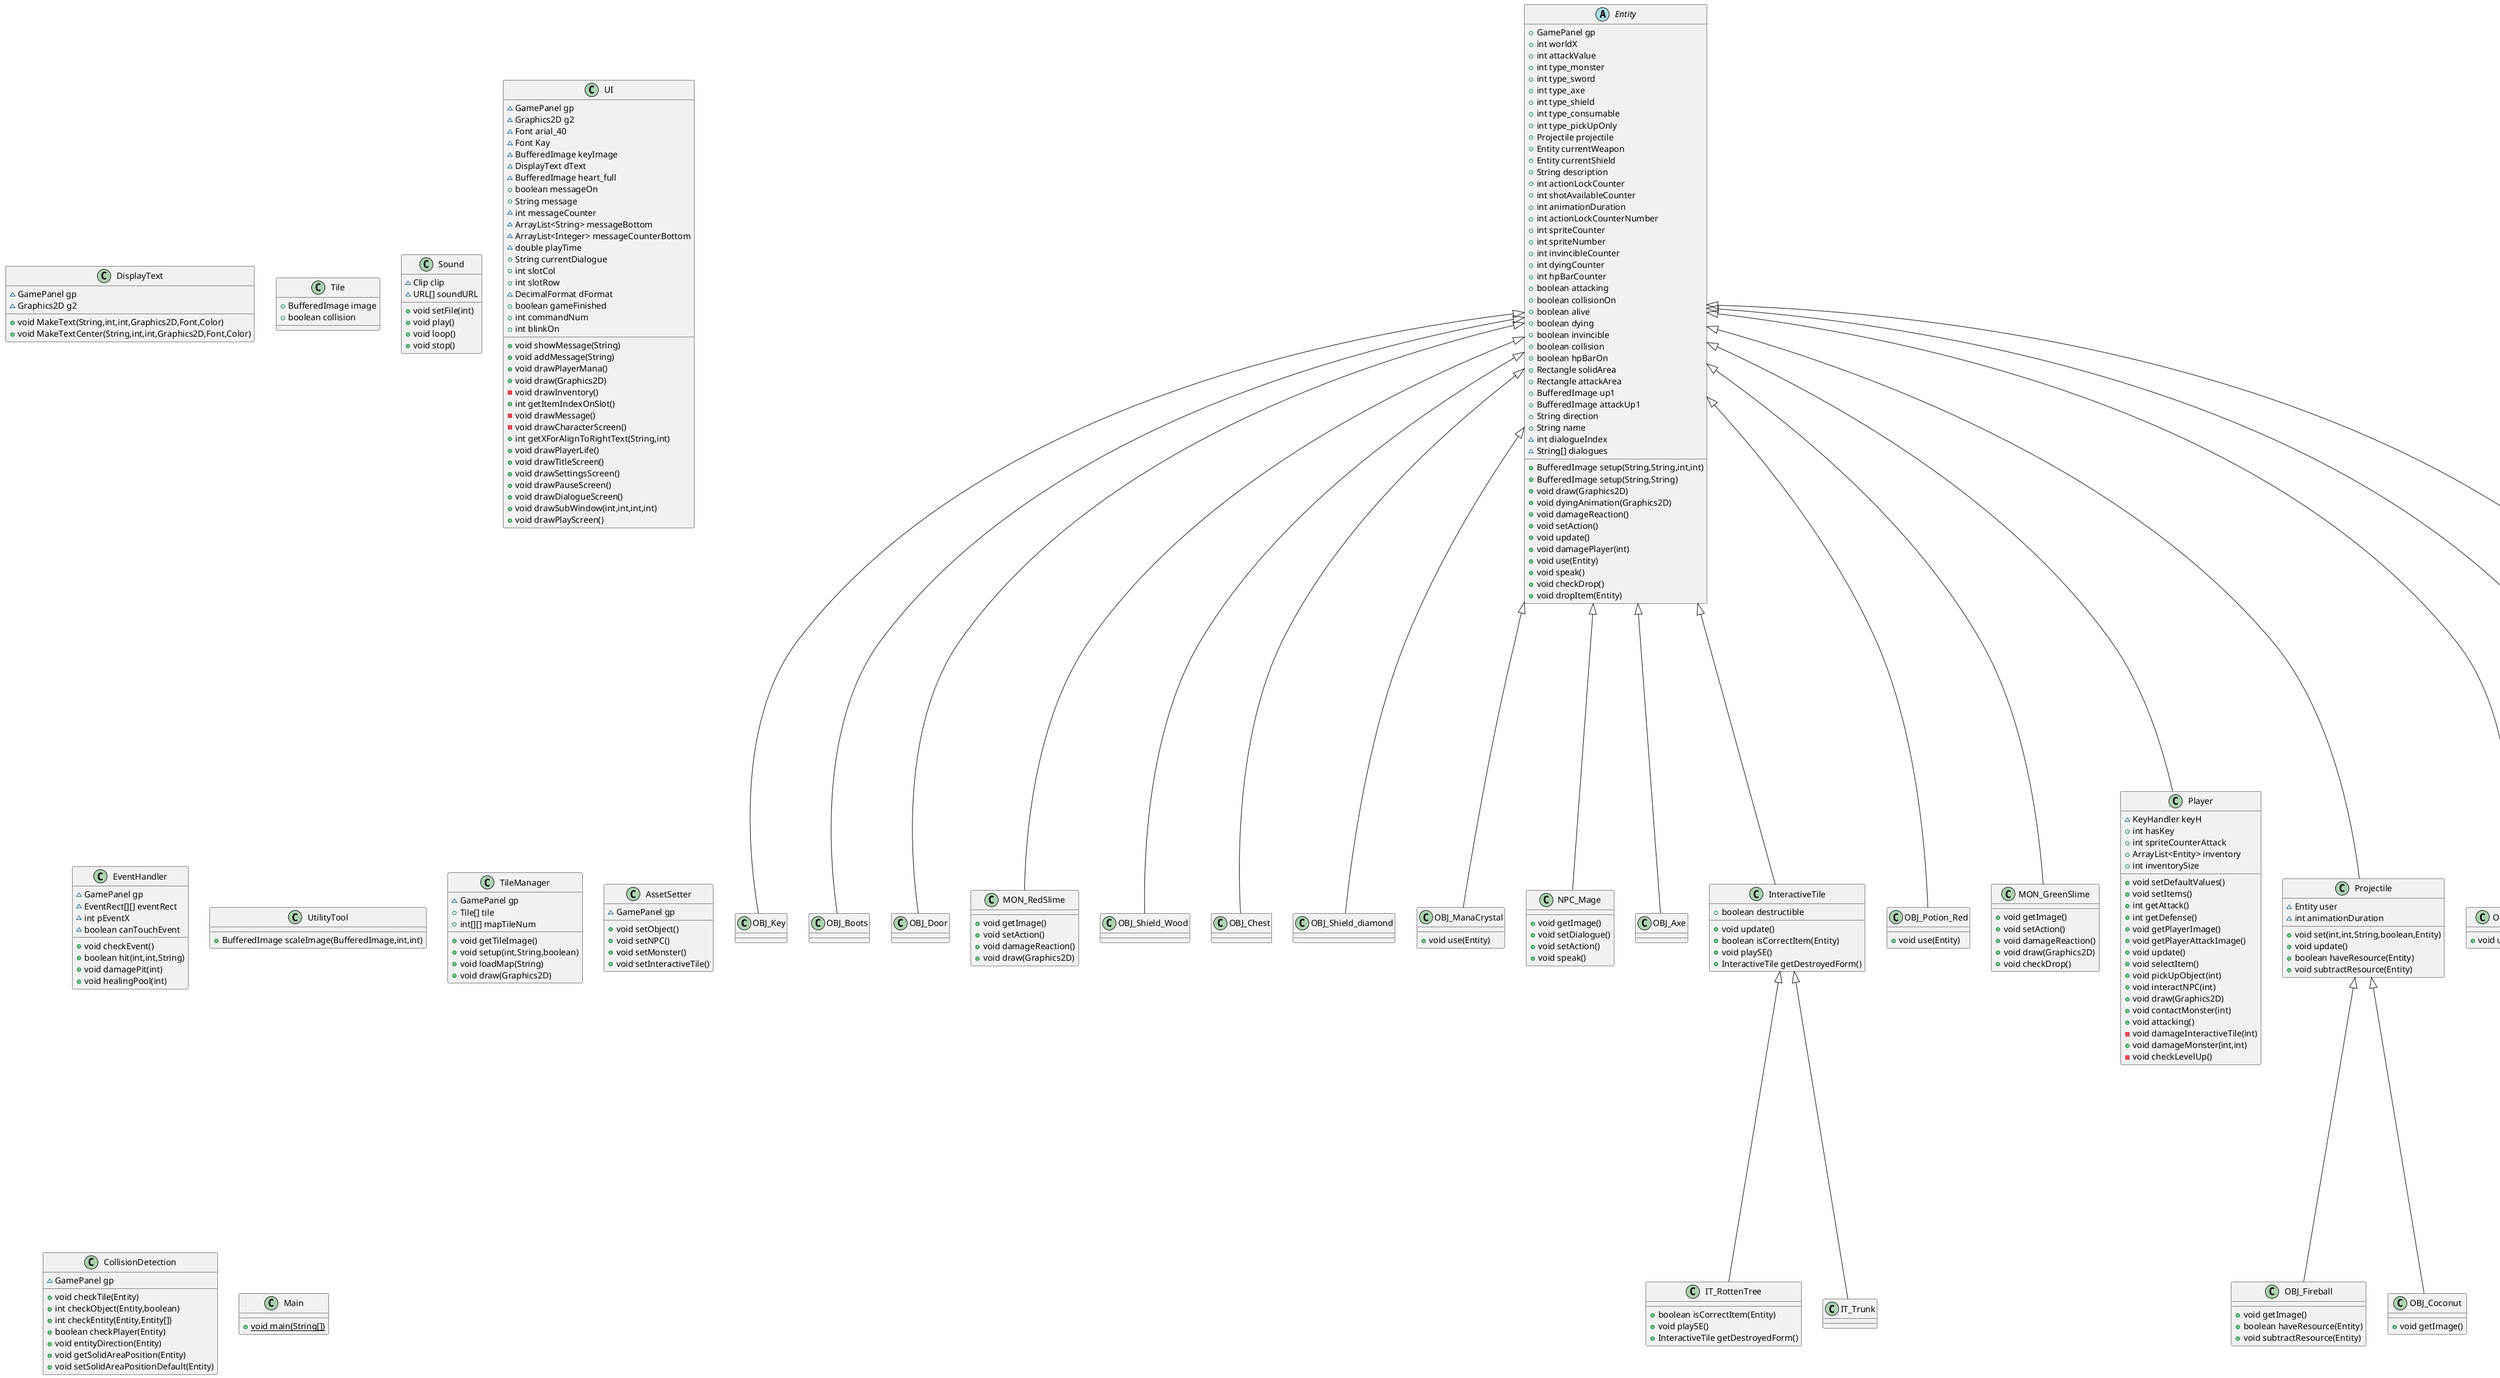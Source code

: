 @startuml
class OBJ_Key {
}
abstract class Entity {
+ GamePanel gp
+ int worldX
+ int attackValue
+ int type_monster
+ int type_sword
+ int type_axe
+ int type_shield
+ int type_consumable
+ int type_pickUpOnly
+ Projectile projectile
+ Entity currentWeapon
+ Entity currentShield
+ String description
+ int actionLockCounter
+ int shotAvailableCounter
+ int animationDuration
+ int actionLockCounterNumber
+ int spriteCounter
+ int spriteNumber
+ int invincibleCounter
+ int dyingCounter
+ int hpBarCounter
+ boolean attacking
+ boolean collisionOn
+ boolean alive
+ boolean dying
+ boolean invincible
+ boolean collision
+ boolean hpBarOn
+ Rectangle solidArea
+ Rectangle attackArea
+ BufferedImage up1
+ BufferedImage attackUp1
+ String direction
+ String name
~ int dialogueIndex
~ String[] dialogues
+ BufferedImage setup(String,String,int,int)
+ BufferedImage setup(String,String)
+ void draw(Graphics2D)
+ void dyingAnimation(Graphics2D)
+ void damageReaction()
+ void setAction()
+ void update()
+ void damagePlayer(int)
+ void use(Entity)
+ void speak()
+ void checkDrop()
+ void dropItem(Entity)
}
class DisplayText {
~ GamePanel gp
~ Graphics2D g2
+ void MakeText(String,int,int,Graphics2D,Font,Color)
+ void MakeTextCenter(String,int,int,Graphics2D,Font,Color)
}
class OBJ_Boots {
}
class OBJ_Door {
}
class OBJ_Fireball {
+ void getImage()
+ boolean haveResource(Entity)
+ void subtractResource(Entity)
}
class Tile {
+ BufferedImage image
+ boolean collision
}
class Sound {
~ Clip clip
~ URL[] soundURL
+ void setFile(int)
+ void play()
+ void loop()
+ void stop()
}
class UI {
~ GamePanel gp
~ Graphics2D g2
~ Font arial_40
~ Font Kay
~ BufferedImage keyImage
~ DisplayText dText
~ BufferedImage heart_full
+ boolean messageOn
+ String message
~ int messageCounter
~ ArrayList<String> messageBottom
~ ArrayList<Integer> messageCounterBottom
~ double playTime
+ String currentDialogue
+ int slotCol
+ int slotRow
~ DecimalFormat dFormat
+ boolean gameFinished
+ int commandNum
+ int blinkOn
+ void showMessage(String)
+ void addMessage(String)
+ void drawPlayerMana()
+ void draw(Graphics2D)
- void drawInventory()
+ int getItemIndexOnSlot()
- void drawMessage()
- void drawCharacterScreen()
+ int getXForAlignToRightText(String,int)
+ void drawPlayerLife()
+ void drawTitleScreen()
+ void drawSettingsScreen()
+ void drawPauseScreen()
+ void drawDialogueScreen()
+ void drawSubWindow(int,int,int,int)
+ void drawPlayScreen()
}
class EventHandler {
~ GamePanel gp
~ EventRect[][] eventRect
~ int pEventX
~ boolean canTouchEvent
+ void checkEvent()
+ boolean hit(int,int,String)
+ void damagePit(int)
+ void healingPool(int)
}
class MON_RedSlime {
+ void getImage()
+ void setAction()
+ void damageReaction()
+ void draw(Graphics2D)
}
class OBJ_Shield_Wood {
}
class OBJ_Chest {
}
class IT_RottenTree {
+ boolean isCorrectItem(Entity)
+ void playSE()
+ InteractiveTile getDestroyedForm()
}
class OBJ_Shield_diamond {
}
class UtilityTool {
+ BufferedImage scaleImage(BufferedImage,int,int)
}
class OBJ_ManaCrystal {
+ void use(Entity)
}
class NPC_Mage {
+ void getImage()
+ void setDialogue()
+ void setAction()
+ void speak()
}
class OBJ_Axe {
}
class InteractiveTile {
+ boolean destructible
+ void update()
+ boolean isCorrectItem(Entity)
+ void playSE()
+ InteractiveTile getDestroyedForm()
}
class TileManager {
~ GamePanel gp
+ Tile[] tile
+ int[][] mapTileNum
+ void getTileImage()
+ void setup(int,String,boolean)
+ void loadMap(String)
+ void draw(Graphics2D)
}
class OBJ_Potion_Red {
+ void use(Entity)
}
class OBJ_Coconut {
+ void getImage()
}
class AssetSetter {
~ GamePanel gp
+ void setObject()
+ void setNPC()
+ void setMonster()
+ void setInteractiveTile()
}
class IT_Trunk {
}
class MON_GreenSlime {
+ void getImage()
+ void setAction()
+ void damageReaction()
+ void draw(Graphics2D)
+ void checkDrop()
}
class EventRect {
~ int eventRectDefaultX
~ boolean eventDone
}
class Player {
~ KeyHandler keyH
+ int hasKey
+ int spriteCounterAttack
+ ArrayList<Entity> inventory
+ int inventorySize
+ void setDefaultValues()
+ void setItems()
+ int getAttack()
+ int getDefense()
+ void getPlayerImage()
+ void getPlayerAttackImage()
+ void update()
+ void selectItem()
+ void pickUpObject(int)
+ void interactNPC(int)
+ void draw(Graphics2D)
+ void contactMonster(int)
+ void attacking()
- void damageInteractiveTile(int)
+ void damageMonster(int,int)
- void checkLevelUp()
}
class Projectile {
~ Entity user
~ int animationDuration
+ void set(int,int,String,boolean,Entity)
+ void update()
+ boolean haveResource(Entity)
+ void subtractResource(Entity)
}
class KeyHandler {
+ boolean upPressed
~ GamePanel gp
~ UI ui
~ boolean debug
+ void keyTyped(KeyEvent)
+ void keyPressed(KeyEvent)
+ void keyReleased(KeyEvent)
}
class CollisionDetection {
~ GamePanel gp
+ void checkTile(Entity)
+ int checkObject(Entity,boolean)
+ int checkEntity(Entity,Entity[])
+ boolean checkPlayer(Entity)
+ void entityDirection(Entity)
+ void getSolidAreaPosition(Entity)
+ void setSolidAreaPositionDefault(Entity)
}
class GamePanel {
~ int originalTitleSize
~ int scale
+ int tileSize
+ int maxScreenCol
+ int maxScreenRow
+ int screenWidth
+ int screenHeight
+ int maxWorldCol
+ int maxWorldRow
~ int FPS
~ int drawCount
~ long timer
~ int currentFps
~ boolean musicPlaying
+ TileManager tileM
~ Sound sEffects
~ Sound music
~ Font arial_20
+ UI ui
+ EventHandler eHandler
~ KeyHandler keyH
+ CollisionDetection cChecker
+ AssetSetter aSetter
~ Thread gameThread
+ Player player
+ Entity[] obj
+ Entity[] npc
+ Entity[] monster
+ InteractiveTile[] iTile
~ ArrayList<Entity> entityList
+ ArrayList<Entity> projectileList
+ double drawInterval
+ int gameState
+ int titleState
+ int playState
+ int pauseState
+ int dialogueState
+ int settingsScreen
+ int characterState
+ void setupGame()
+ void startGameThread()
+ void run()
+ void update()
+ void paintComponent(Graphics)
+ void playMusic(int)
+ void stopMusic()
+ void playSE(int)
}
class OBJ_Heart {
+ void use(Entity)
}
class Main {
+ {static} void main(String[])
}
class OBJ_Coin_Bronze {
+ void use(Entity)
}
class OBJ_Sword_Normal {
}


Entity <|-- OBJ_Key
Entity <|-- OBJ_Boots
Entity <|-- OBJ_Door
Projectile <|-- OBJ_Fireball
Entity <|-- MON_RedSlime
Entity <|-- OBJ_Shield_Wood
Entity <|-- OBJ_Chest
InteractiveTile <|-- IT_RottenTree
Entity <|-- OBJ_Shield_diamond
Entity <|-- OBJ_ManaCrystal
Entity <|-- NPC_Mage
Entity <|-- OBJ_Axe
Entity <|-- InteractiveTile
Entity <|-- OBJ_Potion_Red
Projectile <|-- OBJ_Coconut
InteractiveTile <|-- IT_Trunk
Entity <|-- MON_GreenSlime
Rectangle <|-- EventRect
Entity <|-- Player
Entity <|-- Projectile
KeyListener <|.. KeyHandler
Runnable <|.. GamePanel
JPanel <|-- GamePanel
Entity <|-- OBJ_Heart
Entity <|-- OBJ_Coin_Bronze
Entity <|-- OBJ_Sword_Normal
@enduml